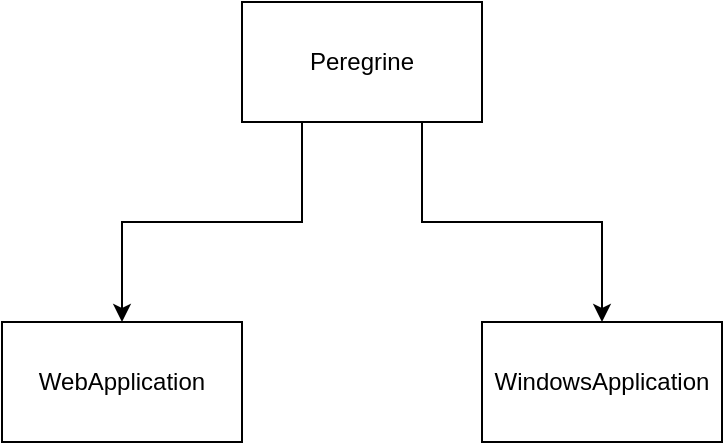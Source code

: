 <mxfile version="12.1.0" type="device" pages="1"><diagram id="oQd0HZYEuh5BrUdnNhuI" name="페이지-1"><mxGraphModel dx="1072" dy="832" grid="1" gridSize="10" guides="1" tooltips="1" connect="1" arrows="1" fold="1" page="1" pageScale="1" pageWidth="827" pageHeight="1169" math="0" shadow="0"><root><mxCell id="0"/><mxCell id="1" parent="0"/><mxCell id="_4snvYpW5s7kDpxr6AL2-4" style="edgeStyle=orthogonalEdgeStyle;rounded=0;orthogonalLoop=1;jettySize=auto;html=1;exitX=0.75;exitY=1;exitDx=0;exitDy=0;" edge="1" parent="1" source="_4snvYpW5s7kDpxr6AL2-1" target="_4snvYpW5s7kDpxr6AL2-3"><mxGeometry relative="1" as="geometry"/></mxCell><mxCell id="_4snvYpW5s7kDpxr6AL2-5" style="edgeStyle=orthogonalEdgeStyle;rounded=0;orthogonalLoop=1;jettySize=auto;html=1;exitX=0.25;exitY=1;exitDx=0;exitDy=0;entryX=0.5;entryY=0;entryDx=0;entryDy=0;" edge="1" parent="1" source="_4snvYpW5s7kDpxr6AL2-1" target="_4snvYpW5s7kDpxr6AL2-2"><mxGeometry relative="1" as="geometry"/></mxCell><mxCell id="_4snvYpW5s7kDpxr6AL2-1" value="Peregrine" style="rounded=0;whiteSpace=wrap;html=1;" vertex="1" parent="1"><mxGeometry x="300" y="100" width="120" height="60" as="geometry"/></mxCell><mxCell id="_4snvYpW5s7kDpxr6AL2-2" value="WebApplication" style="rounded=0;whiteSpace=wrap;html=1;" vertex="1" parent="1"><mxGeometry x="180" y="260" width="120" height="60" as="geometry"/></mxCell><mxCell id="_4snvYpW5s7kDpxr6AL2-3" value="WindowsApplication" style="rounded=0;whiteSpace=wrap;html=1;" vertex="1" parent="1"><mxGeometry x="420" y="260" width="120" height="60" as="geometry"/></mxCell></root></mxGraphModel></diagram></mxfile>